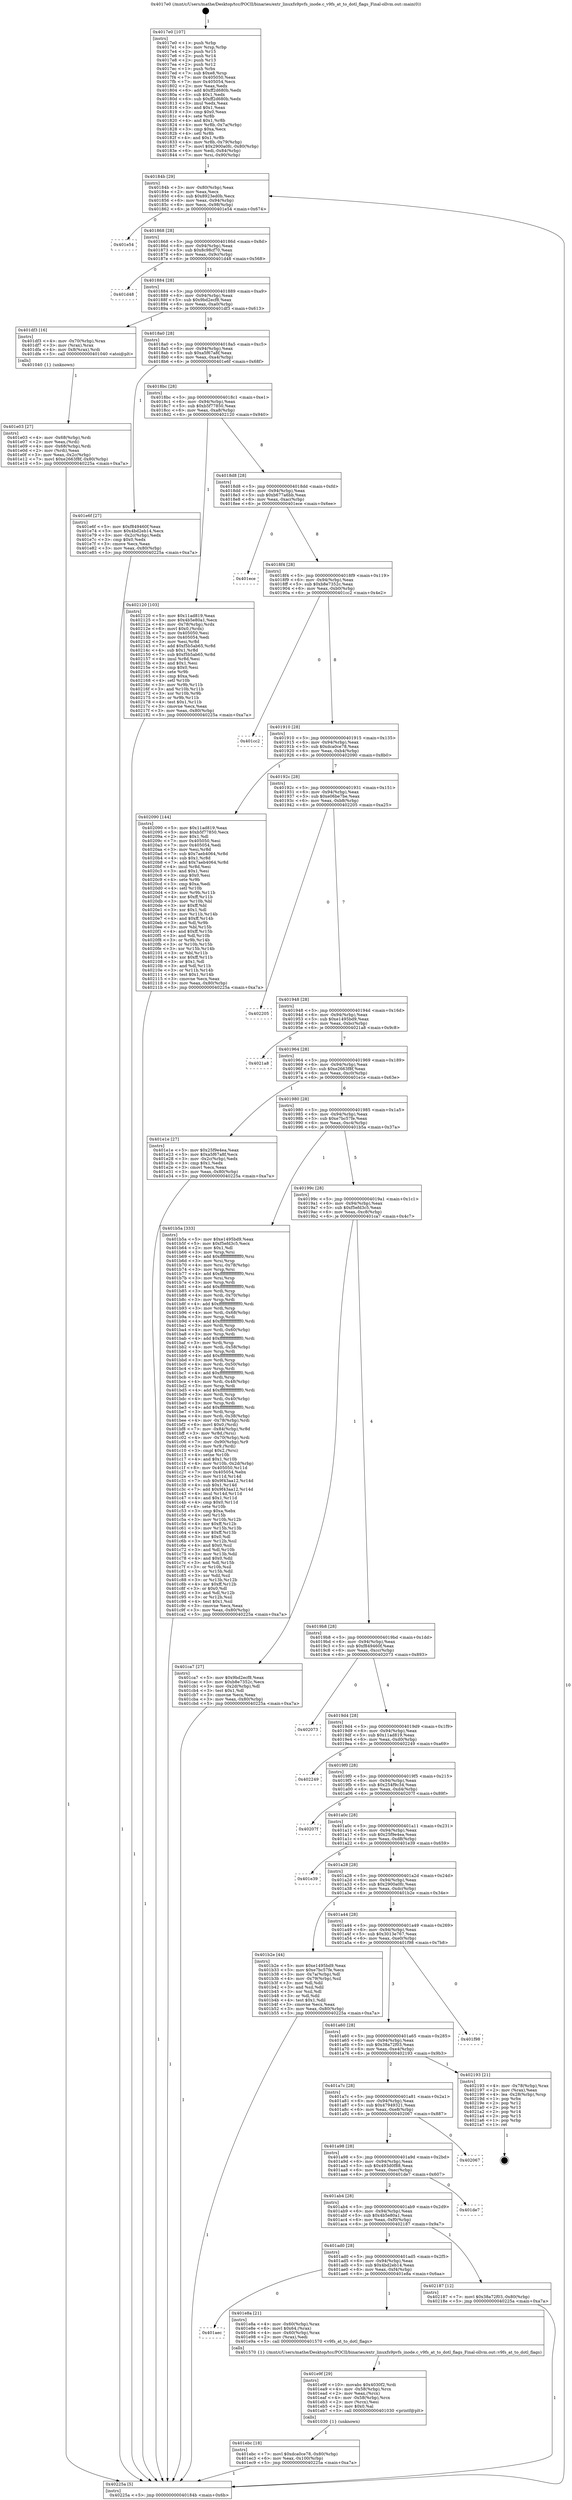 digraph "0x4017e0" {
  label = "0x4017e0 (/mnt/c/Users/mathe/Desktop/tcc/POCII/binaries/extr_linuxfs9pvfs_inode.c_v9fs_at_to_dotl_flags_Final-ollvm.out::main(0))"
  labelloc = "t"
  node[shape=record]

  Entry [label="",width=0.3,height=0.3,shape=circle,fillcolor=black,style=filled]
  "0x40184b" [label="{
     0x40184b [29]\l
     | [instrs]\l
     &nbsp;&nbsp;0x40184b \<+3\>: mov -0x80(%rbp),%eax\l
     &nbsp;&nbsp;0x40184e \<+2\>: mov %eax,%ecx\l
     &nbsp;&nbsp;0x401850 \<+6\>: sub $0x8923ed0b,%ecx\l
     &nbsp;&nbsp;0x401856 \<+6\>: mov %eax,-0x94(%rbp)\l
     &nbsp;&nbsp;0x40185c \<+6\>: mov %ecx,-0x98(%rbp)\l
     &nbsp;&nbsp;0x401862 \<+6\>: je 0000000000401e54 \<main+0x674\>\l
  }"]
  "0x401e54" [label="{
     0x401e54\l
  }", style=dashed]
  "0x401868" [label="{
     0x401868 [28]\l
     | [instrs]\l
     &nbsp;&nbsp;0x401868 \<+5\>: jmp 000000000040186d \<main+0x8d\>\l
     &nbsp;&nbsp;0x40186d \<+6\>: mov -0x94(%rbp),%eax\l
     &nbsp;&nbsp;0x401873 \<+5\>: sub $0x8c98cf70,%eax\l
     &nbsp;&nbsp;0x401878 \<+6\>: mov %eax,-0x9c(%rbp)\l
     &nbsp;&nbsp;0x40187e \<+6\>: je 0000000000401d48 \<main+0x568\>\l
  }"]
  Exit [label="",width=0.3,height=0.3,shape=circle,fillcolor=black,style=filled,peripheries=2]
  "0x401d48" [label="{
     0x401d48\l
  }", style=dashed]
  "0x401884" [label="{
     0x401884 [28]\l
     | [instrs]\l
     &nbsp;&nbsp;0x401884 \<+5\>: jmp 0000000000401889 \<main+0xa9\>\l
     &nbsp;&nbsp;0x401889 \<+6\>: mov -0x94(%rbp),%eax\l
     &nbsp;&nbsp;0x40188f \<+5\>: sub $0x9bd2ecf8,%eax\l
     &nbsp;&nbsp;0x401894 \<+6\>: mov %eax,-0xa0(%rbp)\l
     &nbsp;&nbsp;0x40189a \<+6\>: je 0000000000401df3 \<main+0x613\>\l
  }"]
  "0x401ebc" [label="{
     0x401ebc [18]\l
     | [instrs]\l
     &nbsp;&nbsp;0x401ebc \<+7\>: movl $0xdca0ce78,-0x80(%rbp)\l
     &nbsp;&nbsp;0x401ec3 \<+6\>: mov %eax,-0x100(%rbp)\l
     &nbsp;&nbsp;0x401ec9 \<+5\>: jmp 000000000040225a \<main+0xa7a\>\l
  }"]
  "0x401df3" [label="{
     0x401df3 [16]\l
     | [instrs]\l
     &nbsp;&nbsp;0x401df3 \<+4\>: mov -0x70(%rbp),%rax\l
     &nbsp;&nbsp;0x401df7 \<+3\>: mov (%rax),%rax\l
     &nbsp;&nbsp;0x401dfa \<+4\>: mov 0x8(%rax),%rdi\l
     &nbsp;&nbsp;0x401dfe \<+5\>: call 0000000000401040 \<atoi@plt\>\l
     | [calls]\l
     &nbsp;&nbsp;0x401040 \{1\} (unknown)\l
  }"]
  "0x4018a0" [label="{
     0x4018a0 [28]\l
     | [instrs]\l
     &nbsp;&nbsp;0x4018a0 \<+5\>: jmp 00000000004018a5 \<main+0xc5\>\l
     &nbsp;&nbsp;0x4018a5 \<+6\>: mov -0x94(%rbp),%eax\l
     &nbsp;&nbsp;0x4018ab \<+5\>: sub $0xa5f67a8f,%eax\l
     &nbsp;&nbsp;0x4018b0 \<+6\>: mov %eax,-0xa4(%rbp)\l
     &nbsp;&nbsp;0x4018b6 \<+6\>: je 0000000000401e6f \<main+0x68f\>\l
  }"]
  "0x401e9f" [label="{
     0x401e9f [29]\l
     | [instrs]\l
     &nbsp;&nbsp;0x401e9f \<+10\>: movabs $0x4030f2,%rdi\l
     &nbsp;&nbsp;0x401ea9 \<+4\>: mov -0x58(%rbp),%rcx\l
     &nbsp;&nbsp;0x401ead \<+2\>: mov %eax,(%rcx)\l
     &nbsp;&nbsp;0x401eaf \<+4\>: mov -0x58(%rbp),%rcx\l
     &nbsp;&nbsp;0x401eb3 \<+2\>: mov (%rcx),%esi\l
     &nbsp;&nbsp;0x401eb5 \<+2\>: mov $0x0,%al\l
     &nbsp;&nbsp;0x401eb7 \<+5\>: call 0000000000401030 \<printf@plt\>\l
     | [calls]\l
     &nbsp;&nbsp;0x401030 \{1\} (unknown)\l
  }"]
  "0x401e6f" [label="{
     0x401e6f [27]\l
     | [instrs]\l
     &nbsp;&nbsp;0x401e6f \<+5\>: mov $0xf849460f,%eax\l
     &nbsp;&nbsp;0x401e74 \<+5\>: mov $0x4bd2eb14,%ecx\l
     &nbsp;&nbsp;0x401e79 \<+3\>: mov -0x2c(%rbp),%edx\l
     &nbsp;&nbsp;0x401e7c \<+3\>: cmp $0x0,%edx\l
     &nbsp;&nbsp;0x401e7f \<+3\>: cmove %ecx,%eax\l
     &nbsp;&nbsp;0x401e82 \<+3\>: mov %eax,-0x80(%rbp)\l
     &nbsp;&nbsp;0x401e85 \<+5\>: jmp 000000000040225a \<main+0xa7a\>\l
  }"]
  "0x4018bc" [label="{
     0x4018bc [28]\l
     | [instrs]\l
     &nbsp;&nbsp;0x4018bc \<+5\>: jmp 00000000004018c1 \<main+0xe1\>\l
     &nbsp;&nbsp;0x4018c1 \<+6\>: mov -0x94(%rbp),%eax\l
     &nbsp;&nbsp;0x4018c7 \<+5\>: sub $0xb5f77850,%eax\l
     &nbsp;&nbsp;0x4018cc \<+6\>: mov %eax,-0xa8(%rbp)\l
     &nbsp;&nbsp;0x4018d2 \<+6\>: je 0000000000402120 \<main+0x940\>\l
  }"]
  "0x401aec" [label="{
     0x401aec\l
  }", style=dashed]
  "0x402120" [label="{
     0x402120 [103]\l
     | [instrs]\l
     &nbsp;&nbsp;0x402120 \<+5\>: mov $0x11ad819,%eax\l
     &nbsp;&nbsp;0x402125 \<+5\>: mov $0x4b5e80a1,%ecx\l
     &nbsp;&nbsp;0x40212a \<+4\>: mov -0x78(%rbp),%rdx\l
     &nbsp;&nbsp;0x40212e \<+6\>: movl $0x0,(%rdx)\l
     &nbsp;&nbsp;0x402134 \<+7\>: mov 0x405050,%esi\l
     &nbsp;&nbsp;0x40213b \<+7\>: mov 0x405054,%edi\l
     &nbsp;&nbsp;0x402142 \<+3\>: mov %esi,%r8d\l
     &nbsp;&nbsp;0x402145 \<+7\>: add $0xf5b5ab65,%r8d\l
     &nbsp;&nbsp;0x40214c \<+4\>: sub $0x1,%r8d\l
     &nbsp;&nbsp;0x402150 \<+7\>: sub $0xf5b5ab65,%r8d\l
     &nbsp;&nbsp;0x402157 \<+4\>: imul %r8d,%esi\l
     &nbsp;&nbsp;0x40215b \<+3\>: and $0x1,%esi\l
     &nbsp;&nbsp;0x40215e \<+3\>: cmp $0x0,%esi\l
     &nbsp;&nbsp;0x402161 \<+4\>: sete %r9b\l
     &nbsp;&nbsp;0x402165 \<+3\>: cmp $0xa,%edi\l
     &nbsp;&nbsp;0x402168 \<+4\>: setl %r10b\l
     &nbsp;&nbsp;0x40216c \<+3\>: mov %r9b,%r11b\l
     &nbsp;&nbsp;0x40216f \<+3\>: and %r10b,%r11b\l
     &nbsp;&nbsp;0x402172 \<+3\>: xor %r10b,%r9b\l
     &nbsp;&nbsp;0x402175 \<+3\>: or %r9b,%r11b\l
     &nbsp;&nbsp;0x402178 \<+4\>: test $0x1,%r11b\l
     &nbsp;&nbsp;0x40217c \<+3\>: cmovne %ecx,%eax\l
     &nbsp;&nbsp;0x40217f \<+3\>: mov %eax,-0x80(%rbp)\l
     &nbsp;&nbsp;0x402182 \<+5\>: jmp 000000000040225a \<main+0xa7a\>\l
  }"]
  "0x4018d8" [label="{
     0x4018d8 [28]\l
     | [instrs]\l
     &nbsp;&nbsp;0x4018d8 \<+5\>: jmp 00000000004018dd \<main+0xfd\>\l
     &nbsp;&nbsp;0x4018dd \<+6\>: mov -0x94(%rbp),%eax\l
     &nbsp;&nbsp;0x4018e3 \<+5\>: sub $0xb677a6bb,%eax\l
     &nbsp;&nbsp;0x4018e8 \<+6\>: mov %eax,-0xac(%rbp)\l
     &nbsp;&nbsp;0x4018ee \<+6\>: je 0000000000401ece \<main+0x6ee\>\l
  }"]
  "0x401e8a" [label="{
     0x401e8a [21]\l
     | [instrs]\l
     &nbsp;&nbsp;0x401e8a \<+4\>: mov -0x60(%rbp),%rax\l
     &nbsp;&nbsp;0x401e8e \<+6\>: movl $0x64,(%rax)\l
     &nbsp;&nbsp;0x401e94 \<+4\>: mov -0x60(%rbp),%rax\l
     &nbsp;&nbsp;0x401e98 \<+2\>: mov (%rax),%edi\l
     &nbsp;&nbsp;0x401e9a \<+5\>: call 0000000000401570 \<v9fs_at_to_dotl_flags\>\l
     | [calls]\l
     &nbsp;&nbsp;0x401570 \{1\} (/mnt/c/Users/mathe/Desktop/tcc/POCII/binaries/extr_linuxfs9pvfs_inode.c_v9fs_at_to_dotl_flags_Final-ollvm.out::v9fs_at_to_dotl_flags)\l
  }"]
  "0x401ece" [label="{
     0x401ece\l
  }", style=dashed]
  "0x4018f4" [label="{
     0x4018f4 [28]\l
     | [instrs]\l
     &nbsp;&nbsp;0x4018f4 \<+5\>: jmp 00000000004018f9 \<main+0x119\>\l
     &nbsp;&nbsp;0x4018f9 \<+6\>: mov -0x94(%rbp),%eax\l
     &nbsp;&nbsp;0x4018ff \<+5\>: sub $0xb8e7352c,%eax\l
     &nbsp;&nbsp;0x401904 \<+6\>: mov %eax,-0xb0(%rbp)\l
     &nbsp;&nbsp;0x40190a \<+6\>: je 0000000000401cc2 \<main+0x4e2\>\l
  }"]
  "0x401ad0" [label="{
     0x401ad0 [28]\l
     | [instrs]\l
     &nbsp;&nbsp;0x401ad0 \<+5\>: jmp 0000000000401ad5 \<main+0x2f5\>\l
     &nbsp;&nbsp;0x401ad5 \<+6\>: mov -0x94(%rbp),%eax\l
     &nbsp;&nbsp;0x401adb \<+5\>: sub $0x4bd2eb14,%eax\l
     &nbsp;&nbsp;0x401ae0 \<+6\>: mov %eax,-0xf4(%rbp)\l
     &nbsp;&nbsp;0x401ae6 \<+6\>: je 0000000000401e8a \<main+0x6aa\>\l
  }"]
  "0x401cc2" [label="{
     0x401cc2\l
  }", style=dashed]
  "0x401910" [label="{
     0x401910 [28]\l
     | [instrs]\l
     &nbsp;&nbsp;0x401910 \<+5\>: jmp 0000000000401915 \<main+0x135\>\l
     &nbsp;&nbsp;0x401915 \<+6\>: mov -0x94(%rbp),%eax\l
     &nbsp;&nbsp;0x40191b \<+5\>: sub $0xdca0ce78,%eax\l
     &nbsp;&nbsp;0x401920 \<+6\>: mov %eax,-0xb4(%rbp)\l
     &nbsp;&nbsp;0x401926 \<+6\>: je 0000000000402090 \<main+0x8b0\>\l
  }"]
  "0x402187" [label="{
     0x402187 [12]\l
     | [instrs]\l
     &nbsp;&nbsp;0x402187 \<+7\>: movl $0x38a72f03,-0x80(%rbp)\l
     &nbsp;&nbsp;0x40218e \<+5\>: jmp 000000000040225a \<main+0xa7a\>\l
  }"]
  "0x402090" [label="{
     0x402090 [144]\l
     | [instrs]\l
     &nbsp;&nbsp;0x402090 \<+5\>: mov $0x11ad819,%eax\l
     &nbsp;&nbsp;0x402095 \<+5\>: mov $0xb5f77850,%ecx\l
     &nbsp;&nbsp;0x40209a \<+2\>: mov $0x1,%dl\l
     &nbsp;&nbsp;0x40209c \<+7\>: mov 0x405050,%esi\l
     &nbsp;&nbsp;0x4020a3 \<+7\>: mov 0x405054,%edi\l
     &nbsp;&nbsp;0x4020aa \<+3\>: mov %esi,%r8d\l
     &nbsp;&nbsp;0x4020ad \<+7\>: sub $0x7aeb4064,%r8d\l
     &nbsp;&nbsp;0x4020b4 \<+4\>: sub $0x1,%r8d\l
     &nbsp;&nbsp;0x4020b8 \<+7\>: add $0x7aeb4064,%r8d\l
     &nbsp;&nbsp;0x4020bf \<+4\>: imul %r8d,%esi\l
     &nbsp;&nbsp;0x4020c3 \<+3\>: and $0x1,%esi\l
     &nbsp;&nbsp;0x4020c6 \<+3\>: cmp $0x0,%esi\l
     &nbsp;&nbsp;0x4020c9 \<+4\>: sete %r9b\l
     &nbsp;&nbsp;0x4020cd \<+3\>: cmp $0xa,%edi\l
     &nbsp;&nbsp;0x4020d0 \<+4\>: setl %r10b\l
     &nbsp;&nbsp;0x4020d4 \<+3\>: mov %r9b,%r11b\l
     &nbsp;&nbsp;0x4020d7 \<+4\>: xor $0xff,%r11b\l
     &nbsp;&nbsp;0x4020db \<+3\>: mov %r10b,%bl\l
     &nbsp;&nbsp;0x4020de \<+3\>: xor $0xff,%bl\l
     &nbsp;&nbsp;0x4020e1 \<+3\>: xor $0x1,%dl\l
     &nbsp;&nbsp;0x4020e4 \<+3\>: mov %r11b,%r14b\l
     &nbsp;&nbsp;0x4020e7 \<+4\>: and $0xff,%r14b\l
     &nbsp;&nbsp;0x4020eb \<+3\>: and %dl,%r9b\l
     &nbsp;&nbsp;0x4020ee \<+3\>: mov %bl,%r15b\l
     &nbsp;&nbsp;0x4020f1 \<+4\>: and $0xff,%r15b\l
     &nbsp;&nbsp;0x4020f5 \<+3\>: and %dl,%r10b\l
     &nbsp;&nbsp;0x4020f8 \<+3\>: or %r9b,%r14b\l
     &nbsp;&nbsp;0x4020fb \<+3\>: or %r10b,%r15b\l
     &nbsp;&nbsp;0x4020fe \<+3\>: xor %r15b,%r14b\l
     &nbsp;&nbsp;0x402101 \<+3\>: or %bl,%r11b\l
     &nbsp;&nbsp;0x402104 \<+4\>: xor $0xff,%r11b\l
     &nbsp;&nbsp;0x402108 \<+3\>: or $0x1,%dl\l
     &nbsp;&nbsp;0x40210b \<+3\>: and %dl,%r11b\l
     &nbsp;&nbsp;0x40210e \<+3\>: or %r11b,%r14b\l
     &nbsp;&nbsp;0x402111 \<+4\>: test $0x1,%r14b\l
     &nbsp;&nbsp;0x402115 \<+3\>: cmovne %ecx,%eax\l
     &nbsp;&nbsp;0x402118 \<+3\>: mov %eax,-0x80(%rbp)\l
     &nbsp;&nbsp;0x40211b \<+5\>: jmp 000000000040225a \<main+0xa7a\>\l
  }"]
  "0x40192c" [label="{
     0x40192c [28]\l
     | [instrs]\l
     &nbsp;&nbsp;0x40192c \<+5\>: jmp 0000000000401931 \<main+0x151\>\l
     &nbsp;&nbsp;0x401931 \<+6\>: mov -0x94(%rbp),%eax\l
     &nbsp;&nbsp;0x401937 \<+5\>: sub $0xe06be7be,%eax\l
     &nbsp;&nbsp;0x40193c \<+6\>: mov %eax,-0xb8(%rbp)\l
     &nbsp;&nbsp;0x401942 \<+6\>: je 0000000000402205 \<main+0xa25\>\l
  }"]
  "0x401ab4" [label="{
     0x401ab4 [28]\l
     | [instrs]\l
     &nbsp;&nbsp;0x401ab4 \<+5\>: jmp 0000000000401ab9 \<main+0x2d9\>\l
     &nbsp;&nbsp;0x401ab9 \<+6\>: mov -0x94(%rbp),%eax\l
     &nbsp;&nbsp;0x401abf \<+5\>: sub $0x4b5e80a1,%eax\l
     &nbsp;&nbsp;0x401ac4 \<+6\>: mov %eax,-0xf0(%rbp)\l
     &nbsp;&nbsp;0x401aca \<+6\>: je 0000000000402187 \<main+0x9a7\>\l
  }"]
  "0x402205" [label="{
     0x402205\l
  }", style=dashed]
  "0x401948" [label="{
     0x401948 [28]\l
     | [instrs]\l
     &nbsp;&nbsp;0x401948 \<+5\>: jmp 000000000040194d \<main+0x16d\>\l
     &nbsp;&nbsp;0x40194d \<+6\>: mov -0x94(%rbp),%eax\l
     &nbsp;&nbsp;0x401953 \<+5\>: sub $0xe1495bd9,%eax\l
     &nbsp;&nbsp;0x401958 \<+6\>: mov %eax,-0xbc(%rbp)\l
     &nbsp;&nbsp;0x40195e \<+6\>: je 00000000004021a8 \<main+0x9c8\>\l
  }"]
  "0x401de7" [label="{
     0x401de7\l
  }", style=dashed]
  "0x4021a8" [label="{
     0x4021a8\l
  }", style=dashed]
  "0x401964" [label="{
     0x401964 [28]\l
     | [instrs]\l
     &nbsp;&nbsp;0x401964 \<+5\>: jmp 0000000000401969 \<main+0x189\>\l
     &nbsp;&nbsp;0x401969 \<+6\>: mov -0x94(%rbp),%eax\l
     &nbsp;&nbsp;0x40196f \<+5\>: sub $0xe2663f8f,%eax\l
     &nbsp;&nbsp;0x401974 \<+6\>: mov %eax,-0xc0(%rbp)\l
     &nbsp;&nbsp;0x40197a \<+6\>: je 0000000000401e1e \<main+0x63e\>\l
  }"]
  "0x401a98" [label="{
     0x401a98 [28]\l
     | [instrs]\l
     &nbsp;&nbsp;0x401a98 \<+5\>: jmp 0000000000401a9d \<main+0x2bd\>\l
     &nbsp;&nbsp;0x401a9d \<+6\>: mov -0x94(%rbp),%eax\l
     &nbsp;&nbsp;0x401aa3 \<+5\>: sub $0x493d0f88,%eax\l
     &nbsp;&nbsp;0x401aa8 \<+6\>: mov %eax,-0xec(%rbp)\l
     &nbsp;&nbsp;0x401aae \<+6\>: je 0000000000401de7 \<main+0x607\>\l
  }"]
  "0x401e1e" [label="{
     0x401e1e [27]\l
     | [instrs]\l
     &nbsp;&nbsp;0x401e1e \<+5\>: mov $0x25f9e4ea,%eax\l
     &nbsp;&nbsp;0x401e23 \<+5\>: mov $0xa5f67a8f,%ecx\l
     &nbsp;&nbsp;0x401e28 \<+3\>: mov -0x2c(%rbp),%edx\l
     &nbsp;&nbsp;0x401e2b \<+3\>: cmp $0x1,%edx\l
     &nbsp;&nbsp;0x401e2e \<+3\>: cmovl %ecx,%eax\l
     &nbsp;&nbsp;0x401e31 \<+3\>: mov %eax,-0x80(%rbp)\l
     &nbsp;&nbsp;0x401e34 \<+5\>: jmp 000000000040225a \<main+0xa7a\>\l
  }"]
  "0x401980" [label="{
     0x401980 [28]\l
     | [instrs]\l
     &nbsp;&nbsp;0x401980 \<+5\>: jmp 0000000000401985 \<main+0x1a5\>\l
     &nbsp;&nbsp;0x401985 \<+6\>: mov -0x94(%rbp),%eax\l
     &nbsp;&nbsp;0x40198b \<+5\>: sub $0xe7bc57fe,%eax\l
     &nbsp;&nbsp;0x401990 \<+6\>: mov %eax,-0xc4(%rbp)\l
     &nbsp;&nbsp;0x401996 \<+6\>: je 0000000000401b5a \<main+0x37a\>\l
  }"]
  "0x402067" [label="{
     0x402067\l
  }", style=dashed]
  "0x401b5a" [label="{
     0x401b5a [333]\l
     | [instrs]\l
     &nbsp;&nbsp;0x401b5a \<+5\>: mov $0xe1495bd9,%eax\l
     &nbsp;&nbsp;0x401b5f \<+5\>: mov $0xf5efd3c5,%ecx\l
     &nbsp;&nbsp;0x401b64 \<+2\>: mov $0x1,%dl\l
     &nbsp;&nbsp;0x401b66 \<+3\>: mov %rsp,%rsi\l
     &nbsp;&nbsp;0x401b69 \<+4\>: add $0xfffffffffffffff0,%rsi\l
     &nbsp;&nbsp;0x401b6d \<+3\>: mov %rsi,%rsp\l
     &nbsp;&nbsp;0x401b70 \<+4\>: mov %rsi,-0x78(%rbp)\l
     &nbsp;&nbsp;0x401b74 \<+3\>: mov %rsp,%rsi\l
     &nbsp;&nbsp;0x401b77 \<+4\>: add $0xfffffffffffffff0,%rsi\l
     &nbsp;&nbsp;0x401b7b \<+3\>: mov %rsi,%rsp\l
     &nbsp;&nbsp;0x401b7e \<+3\>: mov %rsp,%rdi\l
     &nbsp;&nbsp;0x401b81 \<+4\>: add $0xfffffffffffffff0,%rdi\l
     &nbsp;&nbsp;0x401b85 \<+3\>: mov %rdi,%rsp\l
     &nbsp;&nbsp;0x401b88 \<+4\>: mov %rdi,-0x70(%rbp)\l
     &nbsp;&nbsp;0x401b8c \<+3\>: mov %rsp,%rdi\l
     &nbsp;&nbsp;0x401b8f \<+4\>: add $0xfffffffffffffff0,%rdi\l
     &nbsp;&nbsp;0x401b93 \<+3\>: mov %rdi,%rsp\l
     &nbsp;&nbsp;0x401b96 \<+4\>: mov %rdi,-0x68(%rbp)\l
     &nbsp;&nbsp;0x401b9a \<+3\>: mov %rsp,%rdi\l
     &nbsp;&nbsp;0x401b9d \<+4\>: add $0xfffffffffffffff0,%rdi\l
     &nbsp;&nbsp;0x401ba1 \<+3\>: mov %rdi,%rsp\l
     &nbsp;&nbsp;0x401ba4 \<+4\>: mov %rdi,-0x60(%rbp)\l
     &nbsp;&nbsp;0x401ba8 \<+3\>: mov %rsp,%rdi\l
     &nbsp;&nbsp;0x401bab \<+4\>: add $0xfffffffffffffff0,%rdi\l
     &nbsp;&nbsp;0x401baf \<+3\>: mov %rdi,%rsp\l
     &nbsp;&nbsp;0x401bb2 \<+4\>: mov %rdi,-0x58(%rbp)\l
     &nbsp;&nbsp;0x401bb6 \<+3\>: mov %rsp,%rdi\l
     &nbsp;&nbsp;0x401bb9 \<+4\>: add $0xfffffffffffffff0,%rdi\l
     &nbsp;&nbsp;0x401bbd \<+3\>: mov %rdi,%rsp\l
     &nbsp;&nbsp;0x401bc0 \<+4\>: mov %rdi,-0x50(%rbp)\l
     &nbsp;&nbsp;0x401bc4 \<+3\>: mov %rsp,%rdi\l
     &nbsp;&nbsp;0x401bc7 \<+4\>: add $0xfffffffffffffff0,%rdi\l
     &nbsp;&nbsp;0x401bcb \<+3\>: mov %rdi,%rsp\l
     &nbsp;&nbsp;0x401bce \<+4\>: mov %rdi,-0x48(%rbp)\l
     &nbsp;&nbsp;0x401bd2 \<+3\>: mov %rsp,%rdi\l
     &nbsp;&nbsp;0x401bd5 \<+4\>: add $0xfffffffffffffff0,%rdi\l
     &nbsp;&nbsp;0x401bd9 \<+3\>: mov %rdi,%rsp\l
     &nbsp;&nbsp;0x401bdc \<+4\>: mov %rdi,-0x40(%rbp)\l
     &nbsp;&nbsp;0x401be0 \<+3\>: mov %rsp,%rdi\l
     &nbsp;&nbsp;0x401be3 \<+4\>: add $0xfffffffffffffff0,%rdi\l
     &nbsp;&nbsp;0x401be7 \<+3\>: mov %rdi,%rsp\l
     &nbsp;&nbsp;0x401bea \<+4\>: mov %rdi,-0x38(%rbp)\l
     &nbsp;&nbsp;0x401bee \<+4\>: mov -0x78(%rbp),%rdi\l
     &nbsp;&nbsp;0x401bf2 \<+6\>: movl $0x0,(%rdi)\l
     &nbsp;&nbsp;0x401bf8 \<+7\>: mov -0x84(%rbp),%r8d\l
     &nbsp;&nbsp;0x401bff \<+3\>: mov %r8d,(%rsi)\l
     &nbsp;&nbsp;0x401c02 \<+4\>: mov -0x70(%rbp),%rdi\l
     &nbsp;&nbsp;0x401c06 \<+7\>: mov -0x90(%rbp),%r9\l
     &nbsp;&nbsp;0x401c0d \<+3\>: mov %r9,(%rdi)\l
     &nbsp;&nbsp;0x401c10 \<+3\>: cmpl $0x2,(%rsi)\l
     &nbsp;&nbsp;0x401c13 \<+4\>: setne %r10b\l
     &nbsp;&nbsp;0x401c17 \<+4\>: and $0x1,%r10b\l
     &nbsp;&nbsp;0x401c1b \<+4\>: mov %r10b,-0x2d(%rbp)\l
     &nbsp;&nbsp;0x401c1f \<+8\>: mov 0x405050,%r11d\l
     &nbsp;&nbsp;0x401c27 \<+7\>: mov 0x405054,%ebx\l
     &nbsp;&nbsp;0x401c2e \<+3\>: mov %r11d,%r14d\l
     &nbsp;&nbsp;0x401c31 \<+7\>: sub $0x9f43aa12,%r14d\l
     &nbsp;&nbsp;0x401c38 \<+4\>: sub $0x1,%r14d\l
     &nbsp;&nbsp;0x401c3c \<+7\>: add $0x9f43aa12,%r14d\l
     &nbsp;&nbsp;0x401c43 \<+4\>: imul %r14d,%r11d\l
     &nbsp;&nbsp;0x401c47 \<+4\>: and $0x1,%r11d\l
     &nbsp;&nbsp;0x401c4b \<+4\>: cmp $0x0,%r11d\l
     &nbsp;&nbsp;0x401c4f \<+4\>: sete %r10b\l
     &nbsp;&nbsp;0x401c53 \<+3\>: cmp $0xa,%ebx\l
     &nbsp;&nbsp;0x401c56 \<+4\>: setl %r15b\l
     &nbsp;&nbsp;0x401c5a \<+3\>: mov %r10b,%r12b\l
     &nbsp;&nbsp;0x401c5d \<+4\>: xor $0xff,%r12b\l
     &nbsp;&nbsp;0x401c61 \<+3\>: mov %r15b,%r13b\l
     &nbsp;&nbsp;0x401c64 \<+4\>: xor $0xff,%r13b\l
     &nbsp;&nbsp;0x401c68 \<+3\>: xor $0x0,%dl\l
     &nbsp;&nbsp;0x401c6b \<+3\>: mov %r12b,%sil\l
     &nbsp;&nbsp;0x401c6e \<+4\>: and $0x0,%sil\l
     &nbsp;&nbsp;0x401c72 \<+3\>: and %dl,%r10b\l
     &nbsp;&nbsp;0x401c75 \<+3\>: mov %r13b,%dil\l
     &nbsp;&nbsp;0x401c78 \<+4\>: and $0x0,%dil\l
     &nbsp;&nbsp;0x401c7c \<+3\>: and %dl,%r15b\l
     &nbsp;&nbsp;0x401c7f \<+3\>: or %r10b,%sil\l
     &nbsp;&nbsp;0x401c82 \<+3\>: or %r15b,%dil\l
     &nbsp;&nbsp;0x401c85 \<+3\>: xor %dil,%sil\l
     &nbsp;&nbsp;0x401c88 \<+3\>: or %r13b,%r12b\l
     &nbsp;&nbsp;0x401c8b \<+4\>: xor $0xff,%r12b\l
     &nbsp;&nbsp;0x401c8f \<+3\>: or $0x0,%dl\l
     &nbsp;&nbsp;0x401c92 \<+3\>: and %dl,%r12b\l
     &nbsp;&nbsp;0x401c95 \<+3\>: or %r12b,%sil\l
     &nbsp;&nbsp;0x401c98 \<+4\>: test $0x1,%sil\l
     &nbsp;&nbsp;0x401c9c \<+3\>: cmovne %ecx,%eax\l
     &nbsp;&nbsp;0x401c9f \<+3\>: mov %eax,-0x80(%rbp)\l
     &nbsp;&nbsp;0x401ca2 \<+5\>: jmp 000000000040225a \<main+0xa7a\>\l
  }"]
  "0x40199c" [label="{
     0x40199c [28]\l
     | [instrs]\l
     &nbsp;&nbsp;0x40199c \<+5\>: jmp 00000000004019a1 \<main+0x1c1\>\l
     &nbsp;&nbsp;0x4019a1 \<+6\>: mov -0x94(%rbp),%eax\l
     &nbsp;&nbsp;0x4019a7 \<+5\>: sub $0xf5efd3c5,%eax\l
     &nbsp;&nbsp;0x4019ac \<+6\>: mov %eax,-0xc8(%rbp)\l
     &nbsp;&nbsp;0x4019b2 \<+6\>: je 0000000000401ca7 \<main+0x4c7\>\l
  }"]
  "0x401a7c" [label="{
     0x401a7c [28]\l
     | [instrs]\l
     &nbsp;&nbsp;0x401a7c \<+5\>: jmp 0000000000401a81 \<main+0x2a1\>\l
     &nbsp;&nbsp;0x401a81 \<+6\>: mov -0x94(%rbp),%eax\l
     &nbsp;&nbsp;0x401a87 \<+5\>: sub $0x47949321,%eax\l
     &nbsp;&nbsp;0x401a8c \<+6\>: mov %eax,-0xe8(%rbp)\l
     &nbsp;&nbsp;0x401a92 \<+6\>: je 0000000000402067 \<main+0x887\>\l
  }"]
  "0x401ca7" [label="{
     0x401ca7 [27]\l
     | [instrs]\l
     &nbsp;&nbsp;0x401ca7 \<+5\>: mov $0x9bd2ecf8,%eax\l
     &nbsp;&nbsp;0x401cac \<+5\>: mov $0xb8e7352c,%ecx\l
     &nbsp;&nbsp;0x401cb1 \<+3\>: mov -0x2d(%rbp),%dl\l
     &nbsp;&nbsp;0x401cb4 \<+3\>: test $0x1,%dl\l
     &nbsp;&nbsp;0x401cb7 \<+3\>: cmovne %ecx,%eax\l
     &nbsp;&nbsp;0x401cba \<+3\>: mov %eax,-0x80(%rbp)\l
     &nbsp;&nbsp;0x401cbd \<+5\>: jmp 000000000040225a \<main+0xa7a\>\l
  }"]
  "0x4019b8" [label="{
     0x4019b8 [28]\l
     | [instrs]\l
     &nbsp;&nbsp;0x4019b8 \<+5\>: jmp 00000000004019bd \<main+0x1dd\>\l
     &nbsp;&nbsp;0x4019bd \<+6\>: mov -0x94(%rbp),%eax\l
     &nbsp;&nbsp;0x4019c3 \<+5\>: sub $0xf849460f,%eax\l
     &nbsp;&nbsp;0x4019c8 \<+6\>: mov %eax,-0xcc(%rbp)\l
     &nbsp;&nbsp;0x4019ce \<+6\>: je 0000000000402073 \<main+0x893\>\l
  }"]
  "0x402193" [label="{
     0x402193 [21]\l
     | [instrs]\l
     &nbsp;&nbsp;0x402193 \<+4\>: mov -0x78(%rbp),%rax\l
     &nbsp;&nbsp;0x402197 \<+2\>: mov (%rax),%eax\l
     &nbsp;&nbsp;0x402199 \<+4\>: lea -0x28(%rbp),%rsp\l
     &nbsp;&nbsp;0x40219d \<+1\>: pop %rbx\l
     &nbsp;&nbsp;0x40219e \<+2\>: pop %r12\l
     &nbsp;&nbsp;0x4021a0 \<+2\>: pop %r13\l
     &nbsp;&nbsp;0x4021a2 \<+2\>: pop %r14\l
     &nbsp;&nbsp;0x4021a4 \<+2\>: pop %r15\l
     &nbsp;&nbsp;0x4021a6 \<+1\>: pop %rbp\l
     &nbsp;&nbsp;0x4021a7 \<+1\>: ret\l
  }"]
  "0x402073" [label="{
     0x402073\l
  }", style=dashed]
  "0x4019d4" [label="{
     0x4019d4 [28]\l
     | [instrs]\l
     &nbsp;&nbsp;0x4019d4 \<+5\>: jmp 00000000004019d9 \<main+0x1f9\>\l
     &nbsp;&nbsp;0x4019d9 \<+6\>: mov -0x94(%rbp),%eax\l
     &nbsp;&nbsp;0x4019df \<+5\>: sub $0x11ad819,%eax\l
     &nbsp;&nbsp;0x4019e4 \<+6\>: mov %eax,-0xd0(%rbp)\l
     &nbsp;&nbsp;0x4019ea \<+6\>: je 0000000000402249 \<main+0xa69\>\l
  }"]
  "0x401a60" [label="{
     0x401a60 [28]\l
     | [instrs]\l
     &nbsp;&nbsp;0x401a60 \<+5\>: jmp 0000000000401a65 \<main+0x285\>\l
     &nbsp;&nbsp;0x401a65 \<+6\>: mov -0x94(%rbp),%eax\l
     &nbsp;&nbsp;0x401a6b \<+5\>: sub $0x38a72f03,%eax\l
     &nbsp;&nbsp;0x401a70 \<+6\>: mov %eax,-0xe4(%rbp)\l
     &nbsp;&nbsp;0x401a76 \<+6\>: je 0000000000402193 \<main+0x9b3\>\l
  }"]
  "0x402249" [label="{
     0x402249\l
  }", style=dashed]
  "0x4019f0" [label="{
     0x4019f0 [28]\l
     | [instrs]\l
     &nbsp;&nbsp;0x4019f0 \<+5\>: jmp 00000000004019f5 \<main+0x215\>\l
     &nbsp;&nbsp;0x4019f5 \<+6\>: mov -0x94(%rbp),%eax\l
     &nbsp;&nbsp;0x4019fb \<+5\>: sub $0x254f9c34,%eax\l
     &nbsp;&nbsp;0x401a00 \<+6\>: mov %eax,-0xd4(%rbp)\l
     &nbsp;&nbsp;0x401a06 \<+6\>: je 000000000040207f \<main+0x89f\>\l
  }"]
  "0x401f98" [label="{
     0x401f98\l
  }", style=dashed]
  "0x40207f" [label="{
     0x40207f\l
  }", style=dashed]
  "0x401a0c" [label="{
     0x401a0c [28]\l
     | [instrs]\l
     &nbsp;&nbsp;0x401a0c \<+5\>: jmp 0000000000401a11 \<main+0x231\>\l
     &nbsp;&nbsp;0x401a11 \<+6\>: mov -0x94(%rbp),%eax\l
     &nbsp;&nbsp;0x401a17 \<+5\>: sub $0x25f9e4ea,%eax\l
     &nbsp;&nbsp;0x401a1c \<+6\>: mov %eax,-0xd8(%rbp)\l
     &nbsp;&nbsp;0x401a22 \<+6\>: je 0000000000401e39 \<main+0x659\>\l
  }"]
  "0x401e03" [label="{
     0x401e03 [27]\l
     | [instrs]\l
     &nbsp;&nbsp;0x401e03 \<+4\>: mov -0x68(%rbp),%rdi\l
     &nbsp;&nbsp;0x401e07 \<+2\>: mov %eax,(%rdi)\l
     &nbsp;&nbsp;0x401e09 \<+4\>: mov -0x68(%rbp),%rdi\l
     &nbsp;&nbsp;0x401e0d \<+2\>: mov (%rdi),%eax\l
     &nbsp;&nbsp;0x401e0f \<+3\>: mov %eax,-0x2c(%rbp)\l
     &nbsp;&nbsp;0x401e12 \<+7\>: movl $0xe2663f8f,-0x80(%rbp)\l
     &nbsp;&nbsp;0x401e19 \<+5\>: jmp 000000000040225a \<main+0xa7a\>\l
  }"]
  "0x401e39" [label="{
     0x401e39\l
  }", style=dashed]
  "0x401a28" [label="{
     0x401a28 [28]\l
     | [instrs]\l
     &nbsp;&nbsp;0x401a28 \<+5\>: jmp 0000000000401a2d \<main+0x24d\>\l
     &nbsp;&nbsp;0x401a2d \<+6\>: mov -0x94(%rbp),%eax\l
     &nbsp;&nbsp;0x401a33 \<+5\>: sub $0x2900a0fc,%eax\l
     &nbsp;&nbsp;0x401a38 \<+6\>: mov %eax,-0xdc(%rbp)\l
     &nbsp;&nbsp;0x401a3e \<+6\>: je 0000000000401b2e \<main+0x34e\>\l
  }"]
  "0x4017e0" [label="{
     0x4017e0 [107]\l
     | [instrs]\l
     &nbsp;&nbsp;0x4017e0 \<+1\>: push %rbp\l
     &nbsp;&nbsp;0x4017e1 \<+3\>: mov %rsp,%rbp\l
     &nbsp;&nbsp;0x4017e4 \<+2\>: push %r15\l
     &nbsp;&nbsp;0x4017e6 \<+2\>: push %r14\l
     &nbsp;&nbsp;0x4017e8 \<+2\>: push %r13\l
     &nbsp;&nbsp;0x4017ea \<+2\>: push %r12\l
     &nbsp;&nbsp;0x4017ec \<+1\>: push %rbx\l
     &nbsp;&nbsp;0x4017ed \<+7\>: sub $0xe8,%rsp\l
     &nbsp;&nbsp;0x4017f4 \<+7\>: mov 0x405050,%eax\l
     &nbsp;&nbsp;0x4017fb \<+7\>: mov 0x405054,%ecx\l
     &nbsp;&nbsp;0x401802 \<+2\>: mov %eax,%edx\l
     &nbsp;&nbsp;0x401804 \<+6\>: add $0xff2d680b,%edx\l
     &nbsp;&nbsp;0x40180a \<+3\>: sub $0x1,%edx\l
     &nbsp;&nbsp;0x40180d \<+6\>: sub $0xff2d680b,%edx\l
     &nbsp;&nbsp;0x401813 \<+3\>: imul %edx,%eax\l
     &nbsp;&nbsp;0x401816 \<+3\>: and $0x1,%eax\l
     &nbsp;&nbsp;0x401819 \<+3\>: cmp $0x0,%eax\l
     &nbsp;&nbsp;0x40181c \<+4\>: sete %r8b\l
     &nbsp;&nbsp;0x401820 \<+4\>: and $0x1,%r8b\l
     &nbsp;&nbsp;0x401824 \<+4\>: mov %r8b,-0x7a(%rbp)\l
     &nbsp;&nbsp;0x401828 \<+3\>: cmp $0xa,%ecx\l
     &nbsp;&nbsp;0x40182b \<+4\>: setl %r8b\l
     &nbsp;&nbsp;0x40182f \<+4\>: and $0x1,%r8b\l
     &nbsp;&nbsp;0x401833 \<+4\>: mov %r8b,-0x79(%rbp)\l
     &nbsp;&nbsp;0x401837 \<+7\>: movl $0x2900a0fc,-0x80(%rbp)\l
     &nbsp;&nbsp;0x40183e \<+6\>: mov %edi,-0x84(%rbp)\l
     &nbsp;&nbsp;0x401844 \<+7\>: mov %rsi,-0x90(%rbp)\l
  }"]
  "0x401b2e" [label="{
     0x401b2e [44]\l
     | [instrs]\l
     &nbsp;&nbsp;0x401b2e \<+5\>: mov $0xe1495bd9,%eax\l
     &nbsp;&nbsp;0x401b33 \<+5\>: mov $0xe7bc57fe,%ecx\l
     &nbsp;&nbsp;0x401b38 \<+3\>: mov -0x7a(%rbp),%dl\l
     &nbsp;&nbsp;0x401b3b \<+4\>: mov -0x79(%rbp),%sil\l
     &nbsp;&nbsp;0x401b3f \<+3\>: mov %dl,%dil\l
     &nbsp;&nbsp;0x401b42 \<+3\>: and %sil,%dil\l
     &nbsp;&nbsp;0x401b45 \<+3\>: xor %sil,%dl\l
     &nbsp;&nbsp;0x401b48 \<+3\>: or %dl,%dil\l
     &nbsp;&nbsp;0x401b4b \<+4\>: test $0x1,%dil\l
     &nbsp;&nbsp;0x401b4f \<+3\>: cmovne %ecx,%eax\l
     &nbsp;&nbsp;0x401b52 \<+3\>: mov %eax,-0x80(%rbp)\l
     &nbsp;&nbsp;0x401b55 \<+5\>: jmp 000000000040225a \<main+0xa7a\>\l
  }"]
  "0x401a44" [label="{
     0x401a44 [28]\l
     | [instrs]\l
     &nbsp;&nbsp;0x401a44 \<+5\>: jmp 0000000000401a49 \<main+0x269\>\l
     &nbsp;&nbsp;0x401a49 \<+6\>: mov -0x94(%rbp),%eax\l
     &nbsp;&nbsp;0x401a4f \<+5\>: sub $0x3013e767,%eax\l
     &nbsp;&nbsp;0x401a54 \<+6\>: mov %eax,-0xe0(%rbp)\l
     &nbsp;&nbsp;0x401a5a \<+6\>: je 0000000000401f98 \<main+0x7b8\>\l
  }"]
  "0x40225a" [label="{
     0x40225a [5]\l
     | [instrs]\l
     &nbsp;&nbsp;0x40225a \<+5\>: jmp 000000000040184b \<main+0x6b\>\l
  }"]
  Entry -> "0x4017e0" [label=" 1"]
  "0x40184b" -> "0x401e54" [label=" 0"]
  "0x40184b" -> "0x401868" [label=" 11"]
  "0x402193" -> Exit [label=" 1"]
  "0x401868" -> "0x401d48" [label=" 0"]
  "0x401868" -> "0x401884" [label=" 11"]
  "0x402187" -> "0x40225a" [label=" 1"]
  "0x401884" -> "0x401df3" [label=" 1"]
  "0x401884" -> "0x4018a0" [label=" 10"]
  "0x402120" -> "0x40225a" [label=" 1"]
  "0x4018a0" -> "0x401e6f" [label=" 1"]
  "0x4018a0" -> "0x4018bc" [label=" 9"]
  "0x402090" -> "0x40225a" [label=" 1"]
  "0x4018bc" -> "0x402120" [label=" 1"]
  "0x4018bc" -> "0x4018d8" [label=" 8"]
  "0x401ebc" -> "0x40225a" [label=" 1"]
  "0x4018d8" -> "0x401ece" [label=" 0"]
  "0x4018d8" -> "0x4018f4" [label=" 8"]
  "0x401e9f" -> "0x401ebc" [label=" 1"]
  "0x4018f4" -> "0x401cc2" [label=" 0"]
  "0x4018f4" -> "0x401910" [label=" 8"]
  "0x401ad0" -> "0x401aec" [label=" 0"]
  "0x401910" -> "0x402090" [label=" 1"]
  "0x401910" -> "0x40192c" [label=" 7"]
  "0x401ad0" -> "0x401e8a" [label=" 1"]
  "0x40192c" -> "0x402205" [label=" 0"]
  "0x40192c" -> "0x401948" [label=" 7"]
  "0x401ab4" -> "0x401ad0" [label=" 1"]
  "0x401948" -> "0x4021a8" [label=" 0"]
  "0x401948" -> "0x401964" [label=" 7"]
  "0x401ab4" -> "0x402187" [label=" 1"]
  "0x401964" -> "0x401e1e" [label=" 1"]
  "0x401964" -> "0x401980" [label=" 6"]
  "0x401a98" -> "0x401ab4" [label=" 2"]
  "0x401980" -> "0x401b5a" [label=" 1"]
  "0x401980" -> "0x40199c" [label=" 5"]
  "0x401a98" -> "0x401de7" [label=" 0"]
  "0x40199c" -> "0x401ca7" [label=" 1"]
  "0x40199c" -> "0x4019b8" [label=" 4"]
  "0x401a7c" -> "0x401a98" [label=" 2"]
  "0x4019b8" -> "0x402073" [label=" 0"]
  "0x4019b8" -> "0x4019d4" [label=" 4"]
  "0x401a7c" -> "0x402067" [label=" 0"]
  "0x4019d4" -> "0x402249" [label=" 0"]
  "0x4019d4" -> "0x4019f0" [label=" 4"]
  "0x401a60" -> "0x401a7c" [label=" 2"]
  "0x4019f0" -> "0x40207f" [label=" 0"]
  "0x4019f0" -> "0x401a0c" [label=" 4"]
  "0x401a60" -> "0x402193" [label=" 1"]
  "0x401a0c" -> "0x401e39" [label=" 0"]
  "0x401a0c" -> "0x401a28" [label=" 4"]
  "0x401a44" -> "0x401a60" [label=" 3"]
  "0x401a28" -> "0x401b2e" [label=" 1"]
  "0x401a28" -> "0x401a44" [label=" 3"]
  "0x401b2e" -> "0x40225a" [label=" 1"]
  "0x4017e0" -> "0x40184b" [label=" 1"]
  "0x40225a" -> "0x40184b" [label=" 10"]
  "0x401a44" -> "0x401f98" [label=" 0"]
  "0x401b5a" -> "0x40225a" [label=" 1"]
  "0x401ca7" -> "0x40225a" [label=" 1"]
  "0x401df3" -> "0x401e03" [label=" 1"]
  "0x401e03" -> "0x40225a" [label=" 1"]
  "0x401e1e" -> "0x40225a" [label=" 1"]
  "0x401e6f" -> "0x40225a" [label=" 1"]
  "0x401e8a" -> "0x401e9f" [label=" 1"]
}
